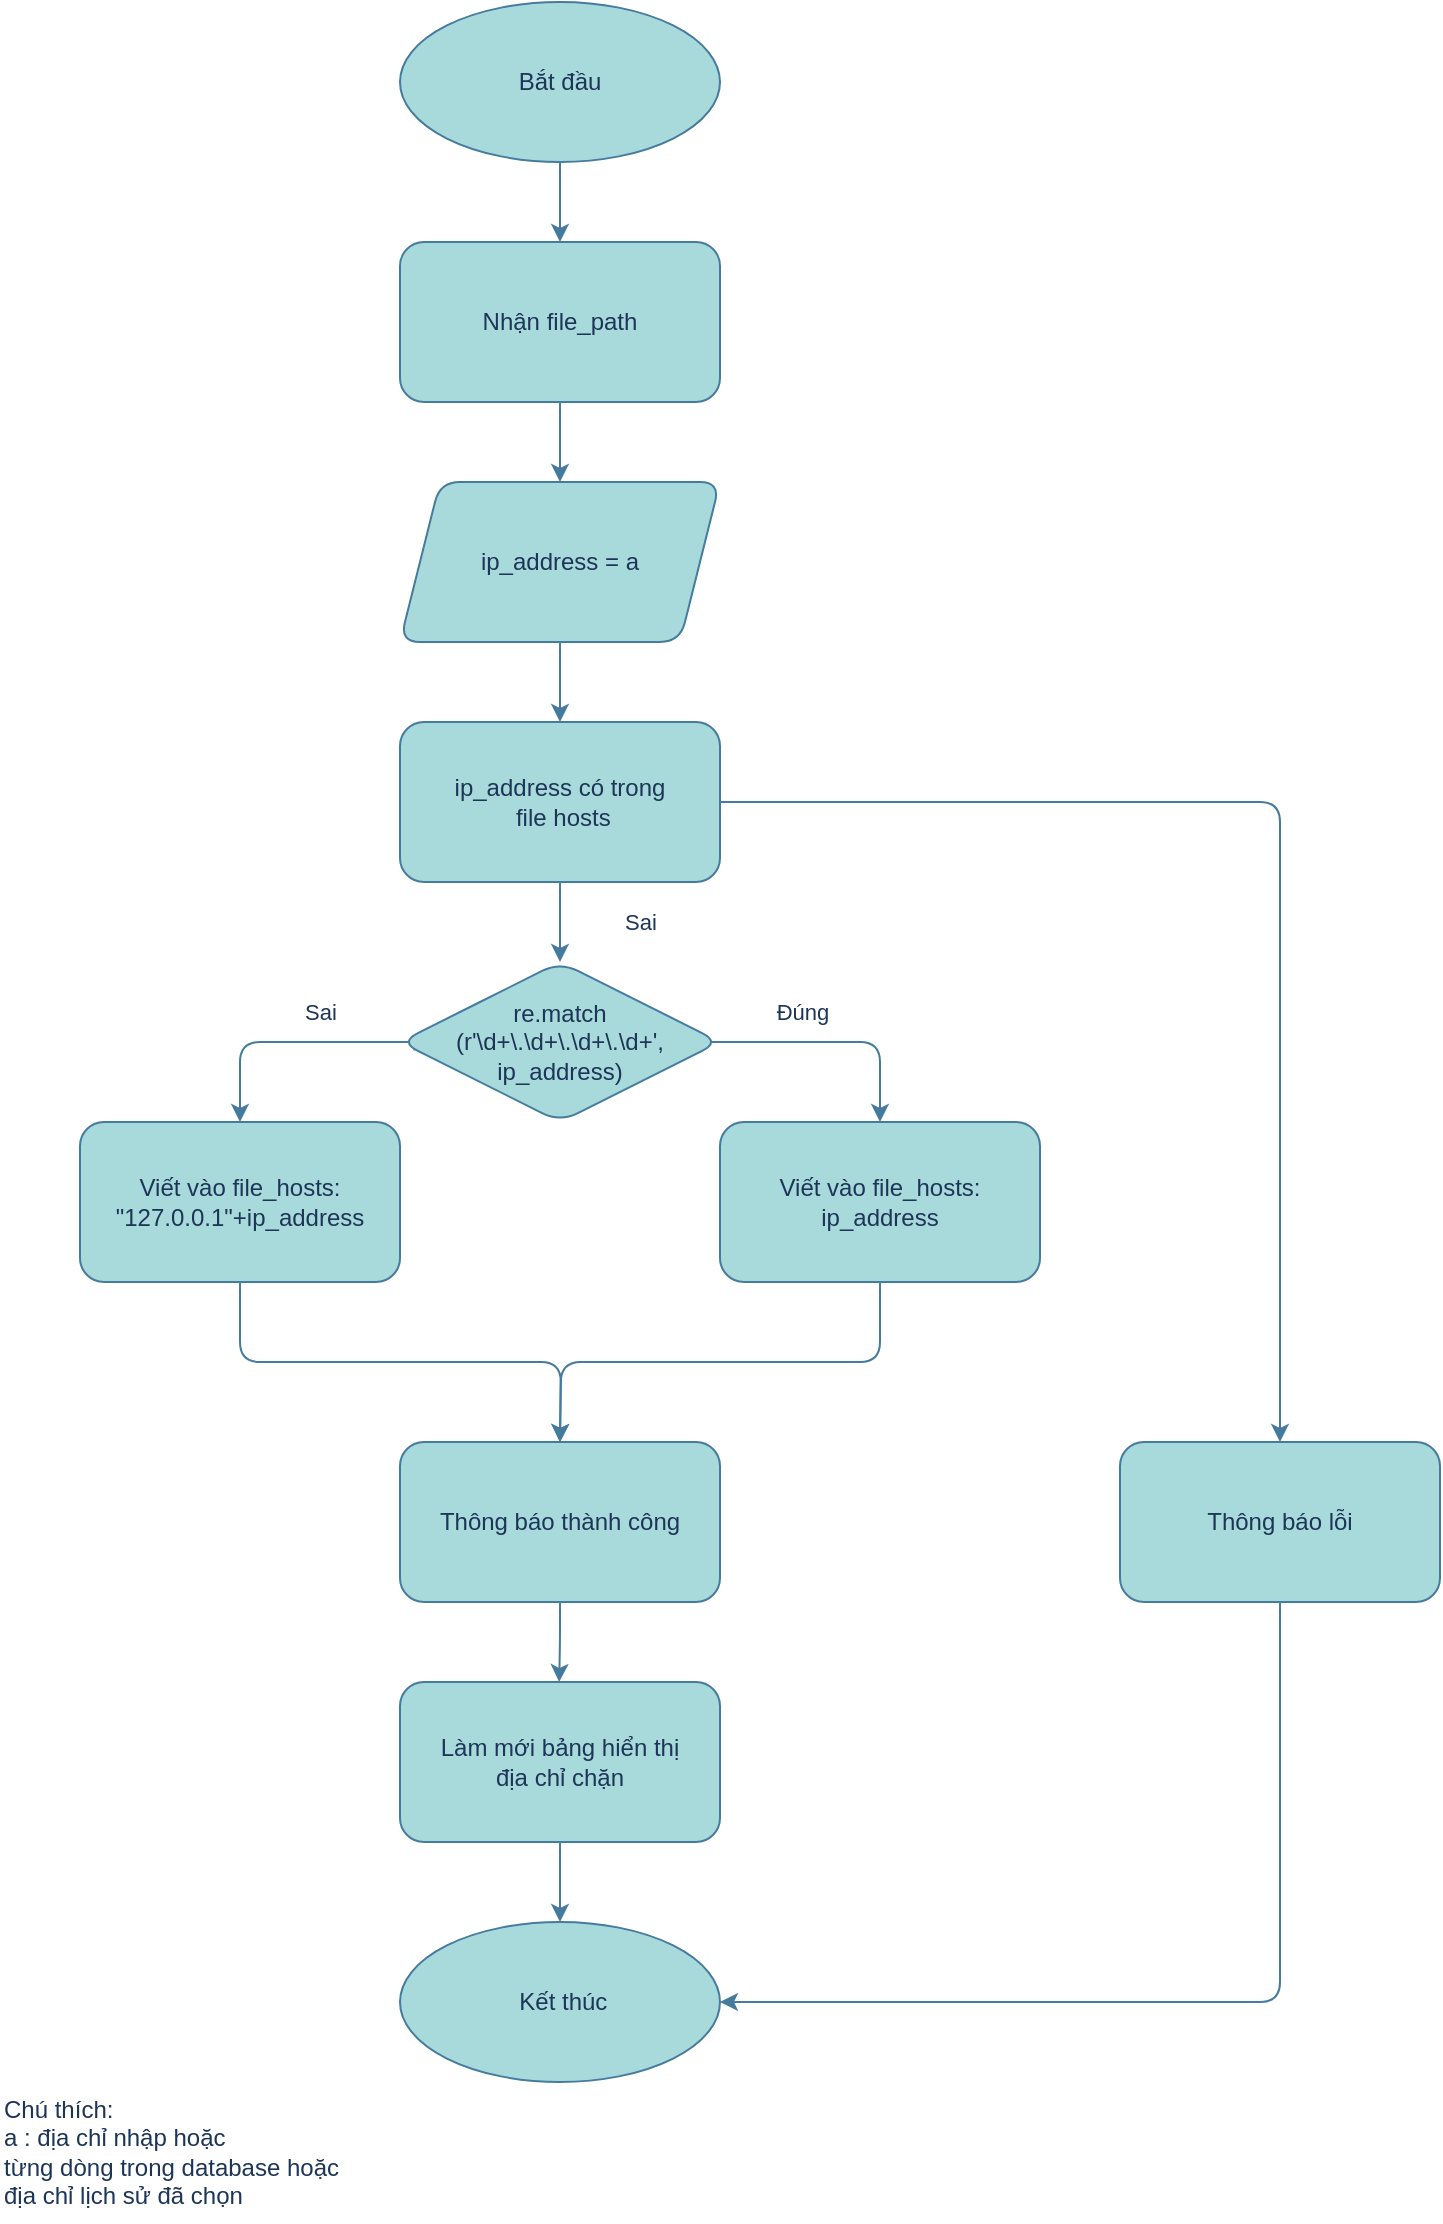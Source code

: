 <mxfile version="22.1.16" type="github">
  <diagram name="Trang-1" id="ErwiorRDN-wNK83X_GED">
    <mxGraphModel dx="1028" dy="716" grid="1" gridSize="10" guides="1" tooltips="1" connect="1" arrows="1" fold="1" page="1" pageScale="1" pageWidth="827" pageHeight="1169" math="0" shadow="0">
      <root>
        <mxCell id="0" />
        <mxCell id="1" parent="0" />
        <mxCell id="jO5qIPyX8GDgJjrYHzWO-33" style="edgeStyle=orthogonalEdgeStyle;rounded=1;orthogonalLoop=1;jettySize=auto;html=1;exitX=0.5;exitY=1;exitDx=0;exitDy=0;entryX=0.5;entryY=0;entryDx=0;entryDy=0;labelBackgroundColor=none;strokeColor=#457B9D;fontColor=default;" edge="1" parent="1" source="jO5qIPyX8GDgJjrYHzWO-1" target="jO5qIPyX8GDgJjrYHzWO-31">
          <mxGeometry relative="1" as="geometry" />
        </mxCell>
        <mxCell id="jO5qIPyX8GDgJjrYHzWO-1" value="Bắt đầu" style="ellipse;whiteSpace=wrap;html=1;labelBackgroundColor=none;fillColor=#A8DADC;strokeColor=#457B9D;fontColor=#1D3557;rounded=1;" vertex="1" parent="1">
          <mxGeometry x="280" y="80" width="160" height="80" as="geometry" />
        </mxCell>
        <mxCell id="jO5qIPyX8GDgJjrYHzWO-12" style="edgeStyle=orthogonalEdgeStyle;rounded=1;orthogonalLoop=1;jettySize=auto;html=1;exitX=0.5;exitY=1;exitDx=0;exitDy=0;entryX=0.5;entryY=0;entryDx=0;entryDy=0;labelBackgroundColor=none;strokeColor=#457B9D;fontColor=default;" edge="1" parent="1" source="jO5qIPyX8GDgJjrYHzWO-2" target="jO5qIPyX8GDgJjrYHzWO-9">
          <mxGeometry relative="1" as="geometry" />
        </mxCell>
        <mxCell id="jO5qIPyX8GDgJjrYHzWO-2" value="&lt;font style=&quot;font-size: 12px;&quot;&gt;ip_address = a&lt;br&gt;&lt;/font&gt;" style="shape=parallelogram;perimeter=parallelogramPerimeter;whiteSpace=wrap;html=1;fixedSize=1;labelBackgroundColor=none;fillColor=#A8DADC;strokeColor=#457B9D;fontColor=#1D3557;rounded=1;" vertex="1" parent="1">
          <mxGeometry x="280" y="320" width="160" height="80" as="geometry" />
        </mxCell>
        <mxCell id="jO5qIPyX8GDgJjrYHzWO-7" style="edgeStyle=orthogonalEdgeStyle;rounded=1;orthogonalLoop=1;jettySize=auto;html=1;exitX=0.875;exitY=0.5;exitDx=0;exitDy=0;entryX=0.5;entryY=0;entryDx=0;entryDy=0;labelBackgroundColor=none;strokeColor=#457B9D;fontColor=default;exitPerimeter=0;" edge="1" parent="1" source="jO5qIPyX8GDgJjrYHzWO-3" target="jO5qIPyX8GDgJjrYHzWO-5">
          <mxGeometry relative="1" as="geometry">
            <Array as="points">
              <mxPoint x="200" y="600" />
            </Array>
          </mxGeometry>
        </mxCell>
        <mxCell id="jO5qIPyX8GDgJjrYHzWO-30" value="Sai" style="edgeLabel;html=1;align=center;verticalAlign=middle;resizable=0;points=[];labelBackgroundColor=none;fontColor=#1D3557;rounded=1;" vertex="1" connectable="0" parent="jO5qIPyX8GDgJjrYHzWO-7">
          <mxGeometry x="-0.35" y="-1" relative="1" as="geometry">
            <mxPoint x="-96" y="-14" as="offset" />
          </mxGeometry>
        </mxCell>
        <mxCell id="jO5qIPyX8GDgJjrYHzWO-8" style="edgeStyle=orthogonalEdgeStyle;rounded=1;orthogonalLoop=1;jettySize=auto;html=1;exitX=0.045;exitY=0.553;exitDx=0;exitDy=0;labelBackgroundColor=none;strokeColor=#457B9D;fontColor=default;exitPerimeter=0;" edge="1" parent="1" source="jO5qIPyX8GDgJjrYHzWO-3" target="jO5qIPyX8GDgJjrYHzWO-6">
          <mxGeometry relative="1" as="geometry">
            <Array as="points">
              <mxPoint x="287" y="600" />
              <mxPoint x="520" y="600" />
            </Array>
          </mxGeometry>
        </mxCell>
        <mxCell id="jO5qIPyX8GDgJjrYHzWO-29" value="Đúng" style="edgeLabel;html=1;align=center;verticalAlign=middle;resizable=0;points=[];labelBackgroundColor=none;fontColor=#1D3557;rounded=1;" vertex="1" connectable="0" parent="jO5qIPyX8GDgJjrYHzWO-8">
          <mxGeometry x="-0.283" y="-1" relative="1" as="geometry">
            <mxPoint x="98" y="-16" as="offset" />
          </mxGeometry>
        </mxCell>
        <mxCell id="jO5qIPyX8GDgJjrYHzWO-3" value="re.match&lt;br&gt;(r&#39;\d+\.\d+\.\d+\.\d+&#39;,&lt;br&gt;ip_address)" style="rhombus;whiteSpace=wrap;html=1;labelBackgroundColor=none;fillColor=#A8DADC;strokeColor=#457B9D;fontColor=#1D3557;rounded=1;" vertex="1" parent="1">
          <mxGeometry x="280" y="560" width="160" height="80" as="geometry" />
        </mxCell>
        <mxCell id="jO5qIPyX8GDgJjrYHzWO-15" style="edgeStyle=orthogonalEdgeStyle;rounded=1;orthogonalLoop=1;jettySize=auto;html=1;exitX=0.5;exitY=1;exitDx=0;exitDy=0;labelBackgroundColor=none;strokeColor=#457B9D;fontColor=default;" edge="1" parent="1" source="jO5qIPyX8GDgJjrYHzWO-5">
          <mxGeometry relative="1" as="geometry">
            <mxPoint x="360.0" y="800" as="targetPoint" />
          </mxGeometry>
        </mxCell>
        <mxCell id="jO5qIPyX8GDgJjrYHzWO-5" value="Viết vào file_hosts:&lt;br&gt;&quot;127.0.0.1&quot;+ip_address" style="rounded=1;whiteSpace=wrap;html=1;labelBackgroundColor=none;fillColor=#A8DADC;strokeColor=#457B9D;fontColor=#1D3557;" vertex="1" parent="1">
          <mxGeometry x="120" y="640" width="160" height="80" as="geometry" />
        </mxCell>
        <mxCell id="jO5qIPyX8GDgJjrYHzWO-17" style="edgeStyle=orthogonalEdgeStyle;rounded=1;orthogonalLoop=1;jettySize=auto;html=1;exitX=0.5;exitY=1;exitDx=0;exitDy=0;entryX=0.5;entryY=0;entryDx=0;entryDy=0;labelBackgroundColor=none;strokeColor=#457B9D;fontColor=default;" edge="1" parent="1" source="jO5qIPyX8GDgJjrYHzWO-6">
          <mxGeometry relative="1" as="geometry">
            <mxPoint x="360" y="800" as="targetPoint" />
          </mxGeometry>
        </mxCell>
        <mxCell id="jO5qIPyX8GDgJjrYHzWO-6" value="Viết vào file_hosts:&lt;br&gt;ip_address" style="rounded=1;whiteSpace=wrap;html=1;labelBackgroundColor=none;fillColor=#A8DADC;strokeColor=#457B9D;fontColor=#1D3557;" vertex="1" parent="1">
          <mxGeometry x="440" y="640" width="160" height="80" as="geometry" />
        </mxCell>
        <mxCell id="jO5qIPyX8GDgJjrYHzWO-10" style="edgeStyle=orthogonalEdgeStyle;rounded=1;orthogonalLoop=1;jettySize=auto;html=1;exitX=0.5;exitY=1;exitDx=0;exitDy=0;entryX=0.5;entryY=0;entryDx=0;entryDy=0;labelBackgroundColor=none;strokeColor=#457B9D;fontColor=default;" edge="1" parent="1" source="jO5qIPyX8GDgJjrYHzWO-9" target="jO5qIPyX8GDgJjrYHzWO-3">
          <mxGeometry relative="1" as="geometry" />
        </mxCell>
        <mxCell id="jO5qIPyX8GDgJjrYHzWO-27" value="Sai" style="edgeLabel;html=1;align=center;verticalAlign=middle;resizable=0;points=[];labelBackgroundColor=none;fontColor=#1D3557;rounded=1;" vertex="1" connectable="0" parent="jO5qIPyX8GDgJjrYHzWO-10">
          <mxGeometry x="-0.197" y="1" relative="1" as="geometry">
            <mxPoint x="39" y="4" as="offset" />
          </mxGeometry>
        </mxCell>
        <mxCell id="jO5qIPyX8GDgJjrYHzWO-36" style="edgeStyle=orthogonalEdgeStyle;rounded=1;orthogonalLoop=1;jettySize=auto;html=1;exitX=1;exitY=0.5;exitDx=0;exitDy=0;strokeColor=#457B9D;fontColor=#1D3557;fillColor=#A8DADC;" edge="1" parent="1" source="jO5qIPyX8GDgJjrYHzWO-9" target="jO5qIPyX8GDgJjrYHzWO-24">
          <mxGeometry relative="1" as="geometry" />
        </mxCell>
        <mxCell id="jO5qIPyX8GDgJjrYHzWO-9" value="ip_address có trong&lt;br&gt;&amp;nbsp;file hosts" style="rounded=1;whiteSpace=wrap;html=1;labelBackgroundColor=none;fillColor=#A8DADC;strokeColor=#457B9D;fontColor=#1D3557;" vertex="1" parent="1">
          <mxGeometry x="280" y="440" width="160" height="80" as="geometry" />
        </mxCell>
        <mxCell id="jO5qIPyX8GDgJjrYHzWO-19" style="edgeStyle=orthogonalEdgeStyle;rounded=1;orthogonalLoop=1;jettySize=auto;html=1;exitX=0.5;exitY=1;exitDx=0;exitDy=0;labelBackgroundColor=none;strokeColor=#457B9D;fontColor=default;" edge="1" parent="1" source="jO5qIPyX8GDgJjrYHzWO-18">
          <mxGeometry relative="1" as="geometry">
            <mxPoint x="359.579" y="920" as="targetPoint" />
          </mxGeometry>
        </mxCell>
        <mxCell id="jO5qIPyX8GDgJjrYHzWO-18" value="Thông báo thành công" style="rounded=1;whiteSpace=wrap;html=1;labelBackgroundColor=none;fillColor=#A8DADC;strokeColor=#457B9D;fontColor=#1D3557;" vertex="1" parent="1">
          <mxGeometry x="280" y="800" width="160" height="80" as="geometry" />
        </mxCell>
        <mxCell id="jO5qIPyX8GDgJjrYHzWO-22" style="edgeStyle=orthogonalEdgeStyle;rounded=1;orthogonalLoop=1;jettySize=auto;html=1;exitX=0.5;exitY=1;exitDx=0;exitDy=0;entryX=0.5;entryY=0;entryDx=0;entryDy=0;labelBackgroundColor=none;strokeColor=#457B9D;fontColor=default;" edge="1" parent="1" source="jO5qIPyX8GDgJjrYHzWO-20" target="jO5qIPyX8GDgJjrYHzWO-21">
          <mxGeometry relative="1" as="geometry" />
        </mxCell>
        <mxCell id="jO5qIPyX8GDgJjrYHzWO-20" value="Làm mới bảng hiển thị &lt;br&gt;địa chỉ chặn" style="rounded=1;whiteSpace=wrap;html=1;labelBackgroundColor=none;fillColor=#A8DADC;strokeColor=#457B9D;fontColor=#1D3557;" vertex="1" parent="1">
          <mxGeometry x="280" y="920" width="160" height="80" as="geometry" />
        </mxCell>
        <mxCell id="jO5qIPyX8GDgJjrYHzWO-21" value="&amp;nbsp;Kết thúc" style="ellipse;whiteSpace=wrap;html=1;labelBackgroundColor=none;fillColor=#A8DADC;strokeColor=#457B9D;fontColor=#1D3557;rounded=1;" vertex="1" parent="1">
          <mxGeometry x="280" y="1040" width="160" height="80" as="geometry" />
        </mxCell>
        <mxCell id="jO5qIPyX8GDgJjrYHzWO-37" style="edgeStyle=orthogonalEdgeStyle;rounded=1;orthogonalLoop=1;jettySize=auto;html=1;exitX=0.5;exitY=1;exitDx=0;exitDy=0;entryX=1;entryY=0.5;entryDx=0;entryDy=0;strokeColor=#457B9D;fontColor=#1D3557;fillColor=#A8DADC;" edge="1" parent="1" source="jO5qIPyX8GDgJjrYHzWO-24" target="jO5qIPyX8GDgJjrYHzWO-21">
          <mxGeometry relative="1" as="geometry" />
        </mxCell>
        <mxCell id="jO5qIPyX8GDgJjrYHzWO-24" value="Thông báo lỗi" style="rounded=1;whiteSpace=wrap;html=1;labelBackgroundColor=none;fillColor=#A8DADC;strokeColor=#457B9D;fontColor=#1D3557;" vertex="1" parent="1">
          <mxGeometry x="640" y="800" width="160" height="80" as="geometry" />
        </mxCell>
        <mxCell id="jO5qIPyX8GDgJjrYHzWO-34" style="edgeStyle=orthogonalEdgeStyle;rounded=1;orthogonalLoop=1;jettySize=auto;html=1;exitX=0.5;exitY=1;exitDx=0;exitDy=0;strokeColor=#457B9D;fontColor=#1D3557;fillColor=#A8DADC;" edge="1" parent="1" source="jO5qIPyX8GDgJjrYHzWO-31" target="jO5qIPyX8GDgJjrYHzWO-2">
          <mxGeometry relative="1" as="geometry" />
        </mxCell>
        <mxCell id="jO5qIPyX8GDgJjrYHzWO-31" value="Nhận file_path" style="rounded=1;whiteSpace=wrap;html=1;labelBackgroundColor=none;fillColor=#A8DADC;strokeColor=#457B9D;fontColor=#1D3557;" vertex="1" parent="1">
          <mxGeometry x="280" y="200" width="160" height="80" as="geometry" />
        </mxCell>
        <mxCell id="jO5qIPyX8GDgJjrYHzWO-35" value="Chú thích:&lt;br&gt;a : địa chỉ nhập hoặc&lt;br data-darkreader-inline-border=&quot;&quot; style=&quot;border-color: var(--darkreader-border--border-color); --darkreader-inline-border: var(--darkreader-border--darkreader-border--border-color);&quot;&gt;&lt;span style=&quot;&quot;&gt;từng dòng trong database&amp;nbsp;hoặc&lt;br&gt;&lt;/span&gt;&lt;span style=&quot;&quot;&gt;địa chỉ lịch sử đã chọn&lt;/span&gt;" style="text;html=1;align=left;verticalAlign=middle;resizable=0;points=[];autosize=1;strokeColor=none;fillColor=none;fontColor=#1D3557;" vertex="1" parent="1">
          <mxGeometry x="80" y="1120" width="190" height="70" as="geometry" />
        </mxCell>
      </root>
    </mxGraphModel>
  </diagram>
</mxfile>
